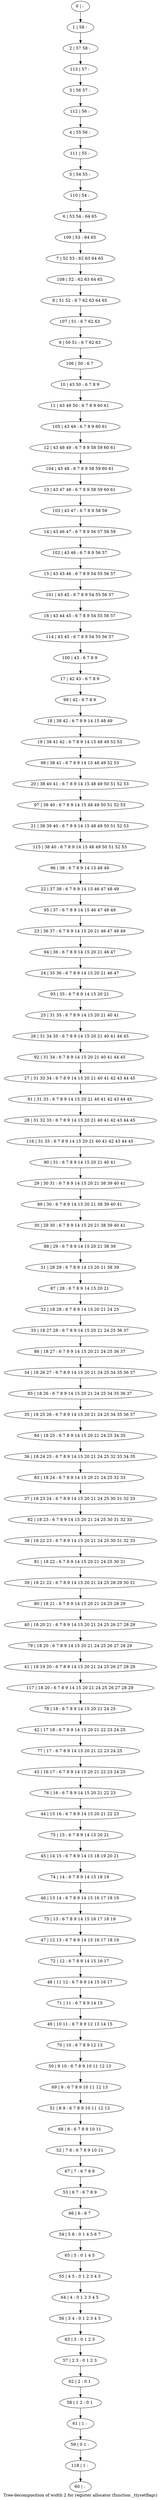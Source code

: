 digraph G {
graph [label="Tree-decomposition of width 2 for register allocator (function _ttysetflags)"]
0[label="0 | : "];
1[label="1 | 58 : "];
2[label="2 | 57 58 : "];
3[label="3 | 56 57 : "];
4[label="4 | 55 56 : "];
5[label="5 | 54 55 : "];
6[label="6 | 53 54 : 64 65 "];
7[label="7 | 52 53 : 62 63 64 65 "];
8[label="8 | 51 52 : 6 7 62 63 64 65 "];
9[label="9 | 50 51 : 6 7 62 63 "];
10[label="10 | 43 50 : 6 7 8 9 "];
11[label="11 | 43 49 50 : 6 7 8 9 60 61 "];
12[label="12 | 43 48 49 : 6 7 8 9 58 59 60 61 "];
13[label="13 | 43 47 48 : 6 7 8 9 58 59 60 61 "];
14[label="14 | 43 46 47 : 6 7 8 9 56 57 58 59 "];
15[label="15 | 43 45 46 : 6 7 8 9 54 55 56 57 "];
16[label="16 | 43 44 45 : 6 7 8 9 54 55 56 57 "];
17[label="17 | 42 43 : 6 7 8 9 "];
18[label="18 | 38 42 : 6 7 8 9 14 15 48 49 "];
19[label="19 | 38 41 42 : 6 7 8 9 14 15 48 49 52 53 "];
20[label="20 | 38 40 41 : 6 7 8 9 14 15 48 49 50 51 52 53 "];
21[label="21 | 38 39 40 : 6 7 8 9 14 15 48 49 50 51 52 53 "];
22[label="22 | 37 38 : 6 7 8 9 14 15 46 47 48 49 "];
23[label="23 | 36 37 : 6 7 8 9 14 15 20 21 46 47 48 49 "];
24[label="24 | 35 36 : 6 7 8 9 14 15 20 21 46 47 "];
25[label="25 | 31 35 : 6 7 8 9 14 15 20 21 40 41 "];
26[label="26 | 31 34 35 : 6 7 8 9 14 15 20 21 40 41 44 45 "];
27[label="27 | 31 33 34 : 6 7 8 9 14 15 20 21 40 41 42 43 44 45 "];
28[label="28 | 31 32 33 : 6 7 8 9 14 15 20 21 40 41 42 43 44 45 "];
29[label="29 | 30 31 : 6 7 8 9 14 15 20 21 38 39 40 41 "];
30[label="30 | 29 30 : 6 7 8 9 14 15 20 21 38 39 40 41 "];
31[label="31 | 28 29 : 6 7 8 9 14 15 20 21 38 39 "];
32[label="32 | 18 28 : 6 7 8 9 14 15 20 21 24 25 "];
33[label="33 | 18 27 28 : 6 7 8 9 14 15 20 21 24 25 36 37 "];
34[label="34 | 18 26 27 : 6 7 8 9 14 15 20 21 24 25 34 35 36 37 "];
35[label="35 | 18 25 26 : 6 7 8 9 14 15 20 21 24 25 34 35 36 37 "];
36[label="36 | 18 24 25 : 6 7 8 9 14 15 20 21 24 25 32 33 34 35 "];
37[label="37 | 18 23 24 : 6 7 8 9 14 15 20 21 24 25 30 31 32 33 "];
38[label="38 | 18 22 23 : 6 7 8 9 14 15 20 21 24 25 30 31 32 33 "];
39[label="39 | 18 21 22 : 6 7 8 9 14 15 20 21 24 25 28 29 30 31 "];
40[label="40 | 18 20 21 : 6 7 8 9 14 15 20 21 24 25 26 27 28 29 "];
41[label="41 | 18 19 20 : 6 7 8 9 14 15 20 21 24 25 26 27 28 29 "];
42[label="42 | 17 18 : 6 7 8 9 14 15 20 21 22 23 24 25 "];
43[label="43 | 16 17 : 6 7 8 9 14 15 20 21 22 23 24 25 "];
44[label="44 | 15 16 : 6 7 8 9 14 15 20 21 22 23 "];
45[label="45 | 14 15 : 6 7 8 9 14 15 18 19 20 21 "];
46[label="46 | 13 14 : 6 7 8 9 14 15 16 17 18 19 "];
47[label="47 | 12 13 : 6 7 8 9 14 15 16 17 18 19 "];
48[label="48 | 11 12 : 6 7 8 9 14 15 16 17 "];
49[label="49 | 10 11 : 6 7 8 9 12 13 14 15 "];
50[label="50 | 9 10 : 6 7 8 9 10 11 12 13 "];
51[label="51 | 8 9 : 6 7 8 9 10 11 12 13 "];
52[label="52 | 7 8 : 6 7 8 9 10 11 "];
53[label="53 | 6 7 : 6 7 8 9 "];
54[label="54 | 5 6 : 0 1 4 5 6 7 "];
55[label="55 | 4 5 : 0 1 2 3 4 5 "];
56[label="56 | 3 4 : 0 1 2 3 4 5 "];
57[label="57 | 2 3 : 0 1 2 3 "];
58[label="58 | 1 2 : 0 1 "];
59[label="59 | 0 1 : "];
60[label="60 | : "];
61[label="61 | 1 : "];
62[label="62 | 2 : 0 1 "];
63[label="63 | 3 : 0 1 2 3 "];
64[label="64 | 4 : 0 1 2 3 4 5 "];
65[label="65 | 5 : 0 1 4 5 "];
66[label="66 | 6 : 6 7 "];
67[label="67 | 7 : 6 7 8 9 "];
68[label="68 | 8 : 6 7 8 9 10 11 "];
69[label="69 | 9 : 6 7 8 9 10 11 12 13 "];
70[label="70 | 10 : 6 7 8 9 12 13 "];
71[label="71 | 11 : 6 7 8 9 14 15 "];
72[label="72 | 12 : 6 7 8 9 14 15 16 17 "];
73[label="73 | 13 : 6 7 8 9 14 15 16 17 18 19 "];
74[label="74 | 14 : 6 7 8 9 14 15 18 19 "];
75[label="75 | 15 : 6 7 8 9 14 15 20 21 "];
76[label="76 | 16 : 6 7 8 9 14 15 20 21 22 23 "];
77[label="77 | 17 : 6 7 8 9 14 15 20 21 22 23 24 25 "];
78[label="78 | 18 : 6 7 8 9 14 15 20 21 24 25 "];
79[label="79 | 18 20 : 6 7 8 9 14 15 20 21 24 25 26 27 28 29 "];
80[label="80 | 18 21 : 6 7 8 9 14 15 20 21 24 25 28 29 "];
81[label="81 | 18 22 : 6 7 8 9 14 15 20 21 24 25 30 31 "];
82[label="82 | 18 23 : 6 7 8 9 14 15 20 21 24 25 30 31 32 33 "];
83[label="83 | 18 24 : 6 7 8 9 14 15 20 21 24 25 32 33 "];
84[label="84 | 18 25 : 6 7 8 9 14 15 20 21 24 25 34 35 "];
85[label="85 | 18 26 : 6 7 8 9 14 15 20 21 24 25 34 35 36 37 "];
86[label="86 | 18 27 : 6 7 8 9 14 15 20 21 24 25 36 37 "];
87[label="87 | 28 : 6 7 8 9 14 15 20 21 "];
88[label="88 | 29 : 6 7 8 9 14 15 20 21 38 39 "];
89[label="89 | 30 : 6 7 8 9 14 15 20 21 38 39 40 41 "];
90[label="90 | 31 : 6 7 8 9 14 15 20 21 40 41 "];
91[label="91 | 31 33 : 6 7 8 9 14 15 20 21 40 41 42 43 44 45 "];
92[label="92 | 31 34 : 6 7 8 9 14 15 20 21 40 41 44 45 "];
93[label="93 | 35 : 6 7 8 9 14 15 20 21 "];
94[label="94 | 36 : 6 7 8 9 14 15 20 21 46 47 "];
95[label="95 | 37 : 6 7 8 9 14 15 46 47 48 49 "];
96[label="96 | 38 : 6 7 8 9 14 15 48 49 "];
97[label="97 | 38 40 : 6 7 8 9 14 15 48 49 50 51 52 53 "];
98[label="98 | 38 41 : 6 7 8 9 14 15 48 49 52 53 "];
99[label="99 | 42 : 6 7 8 9 "];
100[label="100 | 43 : 6 7 8 9 "];
101[label="101 | 43 45 : 6 7 8 9 54 55 56 57 "];
102[label="102 | 43 46 : 6 7 8 9 56 57 "];
103[label="103 | 43 47 : 6 7 8 9 58 59 "];
104[label="104 | 43 48 : 6 7 8 9 58 59 60 61 "];
105[label="105 | 43 49 : 6 7 8 9 60 61 "];
106[label="106 | 50 : 6 7 "];
107[label="107 | 51 : 6 7 62 63 "];
108[label="108 | 52 : 62 63 64 65 "];
109[label="109 | 53 : 64 65 "];
110[label="110 | 54 : "];
111[label="111 | 55 : "];
112[label="112 | 56 : "];
113[label="113 | 57 : "];
114[label="114 | 43 45 : 6 7 8 9 54 55 56 57 "];
115[label="115 | 38 40 : 6 7 8 9 14 15 48 49 50 51 52 53 "];
116[label="116 | 31 33 : 6 7 8 9 14 15 20 21 40 41 42 43 44 45 "];
117[label="117 | 18 20 : 6 7 8 9 14 15 20 21 24 25 26 27 28 29 "];
118[label="118 | 1 : "];
0->1 ;
1->2 ;
10->11 ;
18->19 ;
25->26 ;
32->33 ;
61->59 ;
58->61 ;
62->58 ;
57->62 ;
63->57 ;
56->63 ;
64->56 ;
55->64 ;
65->55 ;
54->65 ;
66->54 ;
53->66 ;
67->53 ;
52->67 ;
68->52 ;
51->68 ;
69->51 ;
50->69 ;
70->50 ;
49->70 ;
71->49 ;
48->71 ;
72->48 ;
47->72 ;
73->47 ;
46->73 ;
74->46 ;
45->74 ;
75->45 ;
44->75 ;
76->44 ;
43->76 ;
77->43 ;
42->77 ;
78->42 ;
79->41 ;
40->79 ;
80->40 ;
39->80 ;
81->39 ;
38->81 ;
82->38 ;
37->82 ;
83->37 ;
36->83 ;
84->36 ;
35->84 ;
85->35 ;
34->85 ;
86->34 ;
33->86 ;
87->32 ;
31->87 ;
88->31 ;
30->88 ;
89->30 ;
29->89 ;
90->29 ;
91->28 ;
27->91 ;
92->27 ;
26->92 ;
93->25 ;
24->93 ;
94->24 ;
23->94 ;
95->23 ;
22->95 ;
96->22 ;
97->21 ;
20->97 ;
98->20 ;
19->98 ;
99->18 ;
17->99 ;
100->17 ;
101->16 ;
15->101 ;
102->15 ;
14->102 ;
103->14 ;
13->103 ;
104->13 ;
12->104 ;
105->12 ;
11->105 ;
106->10 ;
9->106 ;
107->9 ;
8->107 ;
108->8 ;
7->108 ;
109->7 ;
6->109 ;
110->6 ;
5->110 ;
111->5 ;
4->111 ;
112->4 ;
3->112 ;
113->3 ;
2->113 ;
114->100 ;
16->114 ;
115->96 ;
21->115 ;
116->90 ;
28->116 ;
117->78 ;
41->117 ;
118->60 ;
59->118 ;
}
